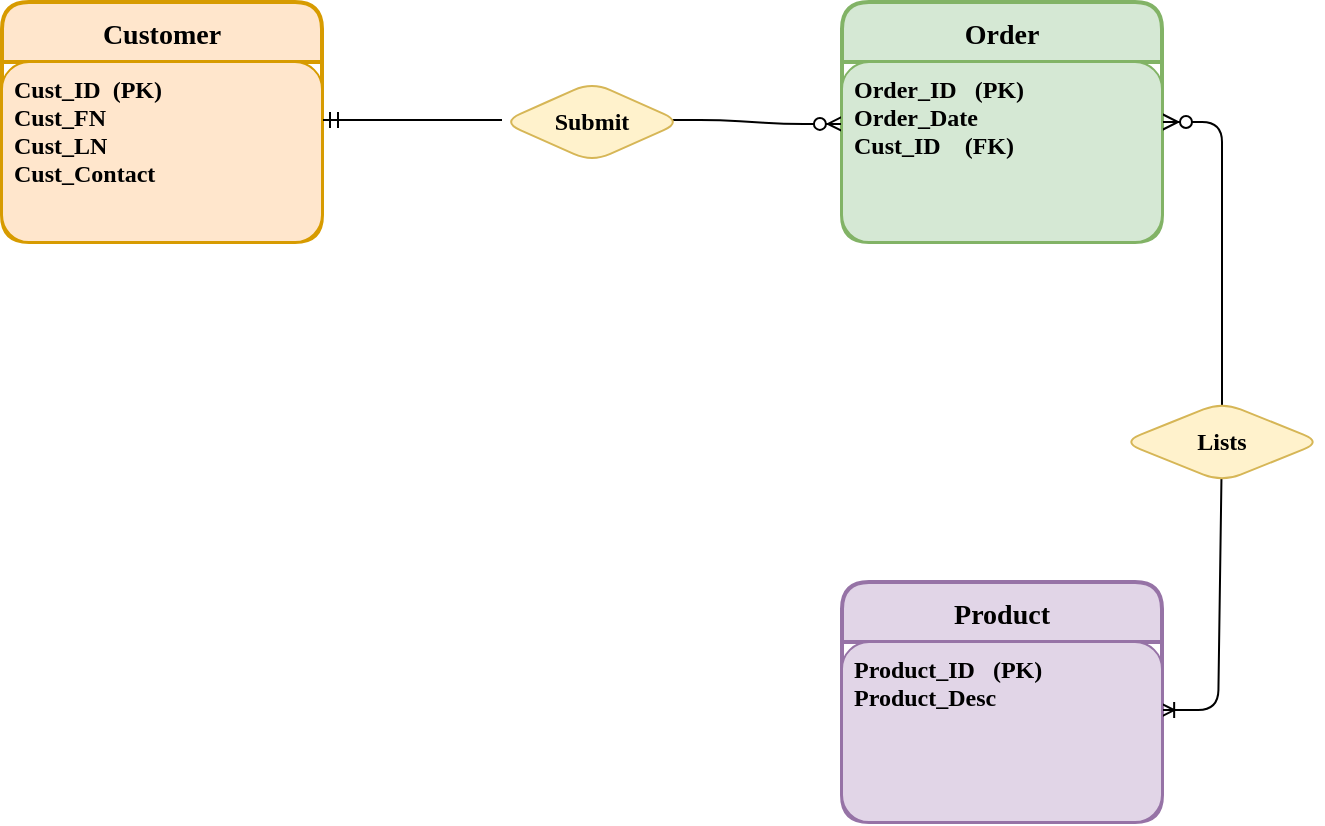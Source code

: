 <mxfile version="18.1.2" type="device"><diagram id="aWBAqrpUbebxKXFfbQl6" name="Page-1"><mxGraphModel dx="868" dy="492" grid="1" gridSize="10" guides="1" tooltips="1" connect="1" arrows="1" fold="1" page="1" pageScale="1" pageWidth="850" pageHeight="1100" math="0" shadow="0"><root><mxCell id="0"/><mxCell id="1" parent="0"/><mxCell id="gjQJab9qdug-87tyiFkF-3" value="Order" style="swimlane;childLayout=stackLayout;horizontal=1;startSize=30;horizontalStack=0;rounded=1;fontSize=14;fontStyle=1;strokeWidth=2;resizeParent=0;resizeLast=1;shadow=0;dashed=0;align=center;fillColor=#d5e8d4;strokeColor=#82b366;container=0;fontFamily=Comic Sans MS;" vertex="1" parent="1"><mxGeometry x="490" y="70" width="160" height="120" as="geometry"><mxRectangle x="490" y="70" width="70" height="30" as="alternateBounds"/></mxGeometry></mxCell><mxCell id="gjQJab9qdug-87tyiFkF-5" value="Product" style="swimlane;childLayout=stackLayout;horizontal=1;startSize=30;horizontalStack=0;rounded=1;fontSize=14;fontStyle=1;strokeWidth=2;resizeParent=0;resizeLast=1;shadow=0;dashed=0;align=center;fillColor=#e1d5e7;strokeColor=#9673a6;container=0;fontFamily=Comic Sans MS;" vertex="1" parent="1"><mxGeometry x="490" y="360" width="160" height="120" as="geometry"><mxRectangle x="490" y="360" width="80" height="30" as="alternateBounds"/></mxGeometry></mxCell><mxCell id="gjQJab9qdug-87tyiFkF-7" value="Customer" style="swimlane;childLayout=stackLayout;horizontal=1;startSize=30;horizontalStack=0;rounded=1;fontSize=14;fontStyle=1;strokeWidth=2;resizeParent=0;resizeLast=1;shadow=0;dashed=0;align=center;fillColor=#ffe6cc;strokeColor=#d79b00;container=0;fontFamily=Comic Sans MS;" vertex="1" parent="1"><mxGeometry x="70" y="70" width="160" height="120" as="geometry"><mxRectangle x="70" y="70" width="90" height="30" as="alternateBounds"/></mxGeometry></mxCell><mxCell id="gjQJab9qdug-87tyiFkF-9" value="" style="edgeStyle=entityRelationEdgeStyle;fontSize=12;html=1;endArrow=ERzeroToMany;startArrow=none;rounded=1;entryX=0.006;entryY=0.344;entryDx=0;entryDy=0;entryPerimeter=0;fontStyle=1;fontFamily=Comic Sans MS;exitX=0.878;exitY=0.475;exitDx=0;exitDy=0;exitPerimeter=0;" edge="1" parent="1" source="gjQJab9qdug-87tyiFkF-12" target="gjQJab9qdug-87tyiFkF-4"><mxGeometry width="100" height="100" relative="1" as="geometry"><mxPoint x="230" y="129" as="sourcePoint"/><mxPoint x="480" y="129" as="targetPoint"/></mxGeometry></mxCell><mxCell id="gjQJab9qdug-87tyiFkF-10" value="" style="edgeStyle=entityRelationEdgeStyle;fontSize=12;html=1;endArrow=ERoneToMany;startArrow=none;rounded=1;entryX=0.988;entryY=0.378;entryDx=0;entryDy=0;entryPerimeter=0;exitX=0.8;exitY=0.475;exitDx=0;exitDy=0;exitPerimeter=0;fontStyle=1;fontFamily=Comic Sans MS;" edge="1" parent="1" source="gjQJab9qdug-87tyiFkF-18" target="gjQJab9qdug-87tyiFkF-6"><mxGeometry width="100" height="100" relative="1" as="geometry"><mxPoint x="712" y="286" as="sourcePoint"/><mxPoint x="710" y="350" as="targetPoint"/></mxGeometry></mxCell><mxCell id="gjQJab9qdug-87tyiFkF-12" value="Submit" style="shape=rhombus;perimeter=rhombusPerimeter;whiteSpace=wrap;html=1;align=center;fillColor=#fff2cc;strokeColor=#d6b656;fontStyle=1;container=0;fontFamily=Comic Sans MS;rounded=1;" vertex="1" parent="1"><mxGeometry x="320" y="110" width="90" height="40" as="geometry"/></mxCell><mxCell id="gjQJab9qdug-87tyiFkF-14" value="" style="edgeStyle=entityRelationEdgeStyle;fontSize=12;html=1;endArrow=none;startArrow=ERmandOne;rounded=1;fontStyle=1;fontFamily=Comic Sans MS;" edge="1" parent="1"><mxGeometry width="100" height="100" relative="1" as="geometry"><mxPoint x="230" y="129" as="sourcePoint"/><mxPoint x="320" y="129" as="targetPoint"/></mxGeometry></mxCell><mxCell id="gjQJab9qdug-87tyiFkF-17" value="" style="edgeStyle=entityRelationEdgeStyle;fontSize=12;html=1;endArrow=none;startArrow=ERzeroToMany;rounded=1;fontStyle=1;fontFamily=Comic Sans MS;" edge="1" parent="1"><mxGeometry width="100" height="100" relative="1" as="geometry"><mxPoint x="650" y="130" as="sourcePoint"/><mxPoint x="710" y="290" as="targetPoint"/></mxGeometry></mxCell><mxCell id="gjQJab9qdug-87tyiFkF-18" value="Lists" style="shape=rhombus;perimeter=rhombusPerimeter;whiteSpace=wrap;html=1;align=center;direction=east;fillColor=#fff2cc;strokeColor=#d6b656;fontStyle=1;container=0;fontFamily=Comic Sans MS;rounded=1;" vertex="1" parent="1"><mxGeometry x="630" y="270" width="100" height="40" as="geometry"/></mxCell><mxCell id="gjQJab9qdug-87tyiFkF-4" value="Order_ID   (PK)&#10;Order_Date&#10;Cust_ID    (FK)" style="align=left;strokeColor=#82b366;fillColor=#d5e8d4;spacingLeft=4;fontSize=12;verticalAlign=top;resizable=0;rotatable=0;part=1;fontStyle=1;container=0;fontFamily=Comic Sans MS;rounded=1;" vertex="1" parent="1"><mxGeometry x="490" y="100" width="160" height="90" as="geometry"/></mxCell><mxCell id="gjQJab9qdug-87tyiFkF-6" value="Product_ID   (PK)&#10;Product_Desc&#10;" style="align=left;strokeColor=#9673a6;fillColor=#e1d5e7;spacingLeft=4;fontSize=12;verticalAlign=top;resizable=0;rotatable=0;part=1;fontStyle=1;container=0;fontFamily=Comic Sans MS;rounded=1;" vertex="1" parent="1"><mxGeometry x="490" y="390" width="160" height="90" as="geometry"/></mxCell><mxCell id="gjQJab9qdug-87tyiFkF-8" value="Cust_ID  (PK)&#10;Cust_FN&#10;Cust_LN&#10;Cust_Contact&#10;" style="align=left;strokeColor=#d79b00;fillColor=#ffe6cc;spacingLeft=4;fontSize=12;verticalAlign=top;resizable=0;rotatable=0;part=1;fontStyle=1;container=0;fontFamily=Comic Sans MS;rounded=1;" vertex="1" parent="1"><mxGeometry x="70" y="100" width="160" height="90" as="geometry"/></mxCell></root></mxGraphModel></diagram></mxfile>